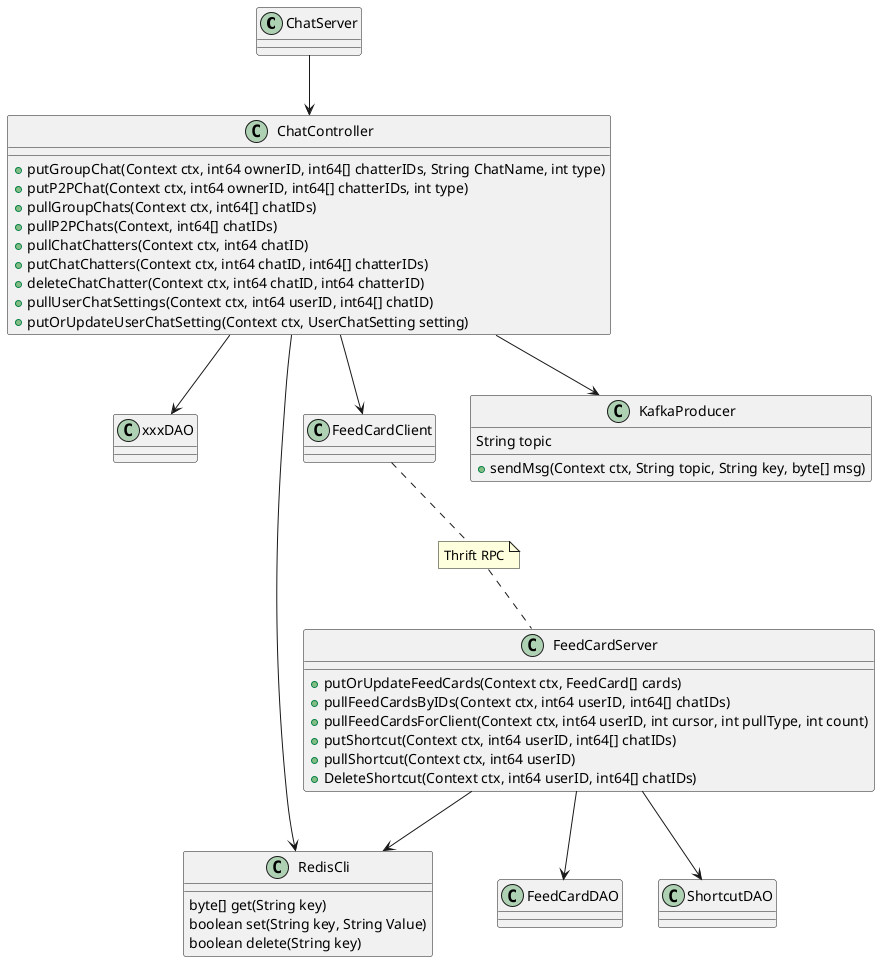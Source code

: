 @startuml

class ChatServer {}
ChatServer --> ChatController

class ChatController {
    + putGroupChat(Context ctx, int64 ownerID, int64[] chatterIDs, String ChatName, int type)
    + putP2PChat(Context ctx, int64 ownerID, int64[] chatterIDs, int type)
    + pullGroupChats(Context ctx, int64[] chatIDs)
    + pullP2PChats(Context, int64[] chatIDs)
    + pullChatChatters(Context ctx, int64 chatID)
    + putChatChatters(Context ctx, int64 chatID, int64[] chatterIDs)
    + deleteChatChatter(Context ctx, int64 chatID, int64 chatterID)
    + pullUserChatSettings(Context ctx, int64 userID, int64[] chatID)
    + putOrUpdateUserChatSetting(Context ctx, UserChatSetting setting)
}

ChatController --> xxxDAO
ChatController --> RedisCli
ChatController --> FeedCardClient
ChatController --> KafkaProducer

class KafkaProducer {
    String topic
    + sendMsg(Context ctx, String topic, String key, byte[] msg)
}

class FeedCardClient {}

note "Thrift RPC" as n1
FeedCardClient ..n1
n1.. FeedCardServer

class FeedCardServer {
    + putOrUpdateFeedCards(Context ctx, FeedCard[] cards)
    + pullFeedCardsByIDs(Context ctx, int64 userID, int64[] chatIDs)
    + pullFeedCardsForClient(Context ctx, int64 userID, int cursor, int pullType, int count)
'    + deleteFeedCards(Context ctx, int64 userID, int64 chatID)
    + putShortcut(Context ctx, int64 userID, int64[] chatIDs)
    + pullShortcut(Context ctx, int64 userID)
    + DeleteShortcut(Context ctx, int64 userID, int64[] chatIDs)
}

FeedCardServer --> RedisCli
FeedCardServer --> FeedCardDAO
FeedCardServer --> ShortcutDAO

class RedisCli {
    byte[] get(String key)
    boolean set(String key, String Value)
'    boolean expire(String key, int seconds)
    boolean delete(String key)
}

@enduml